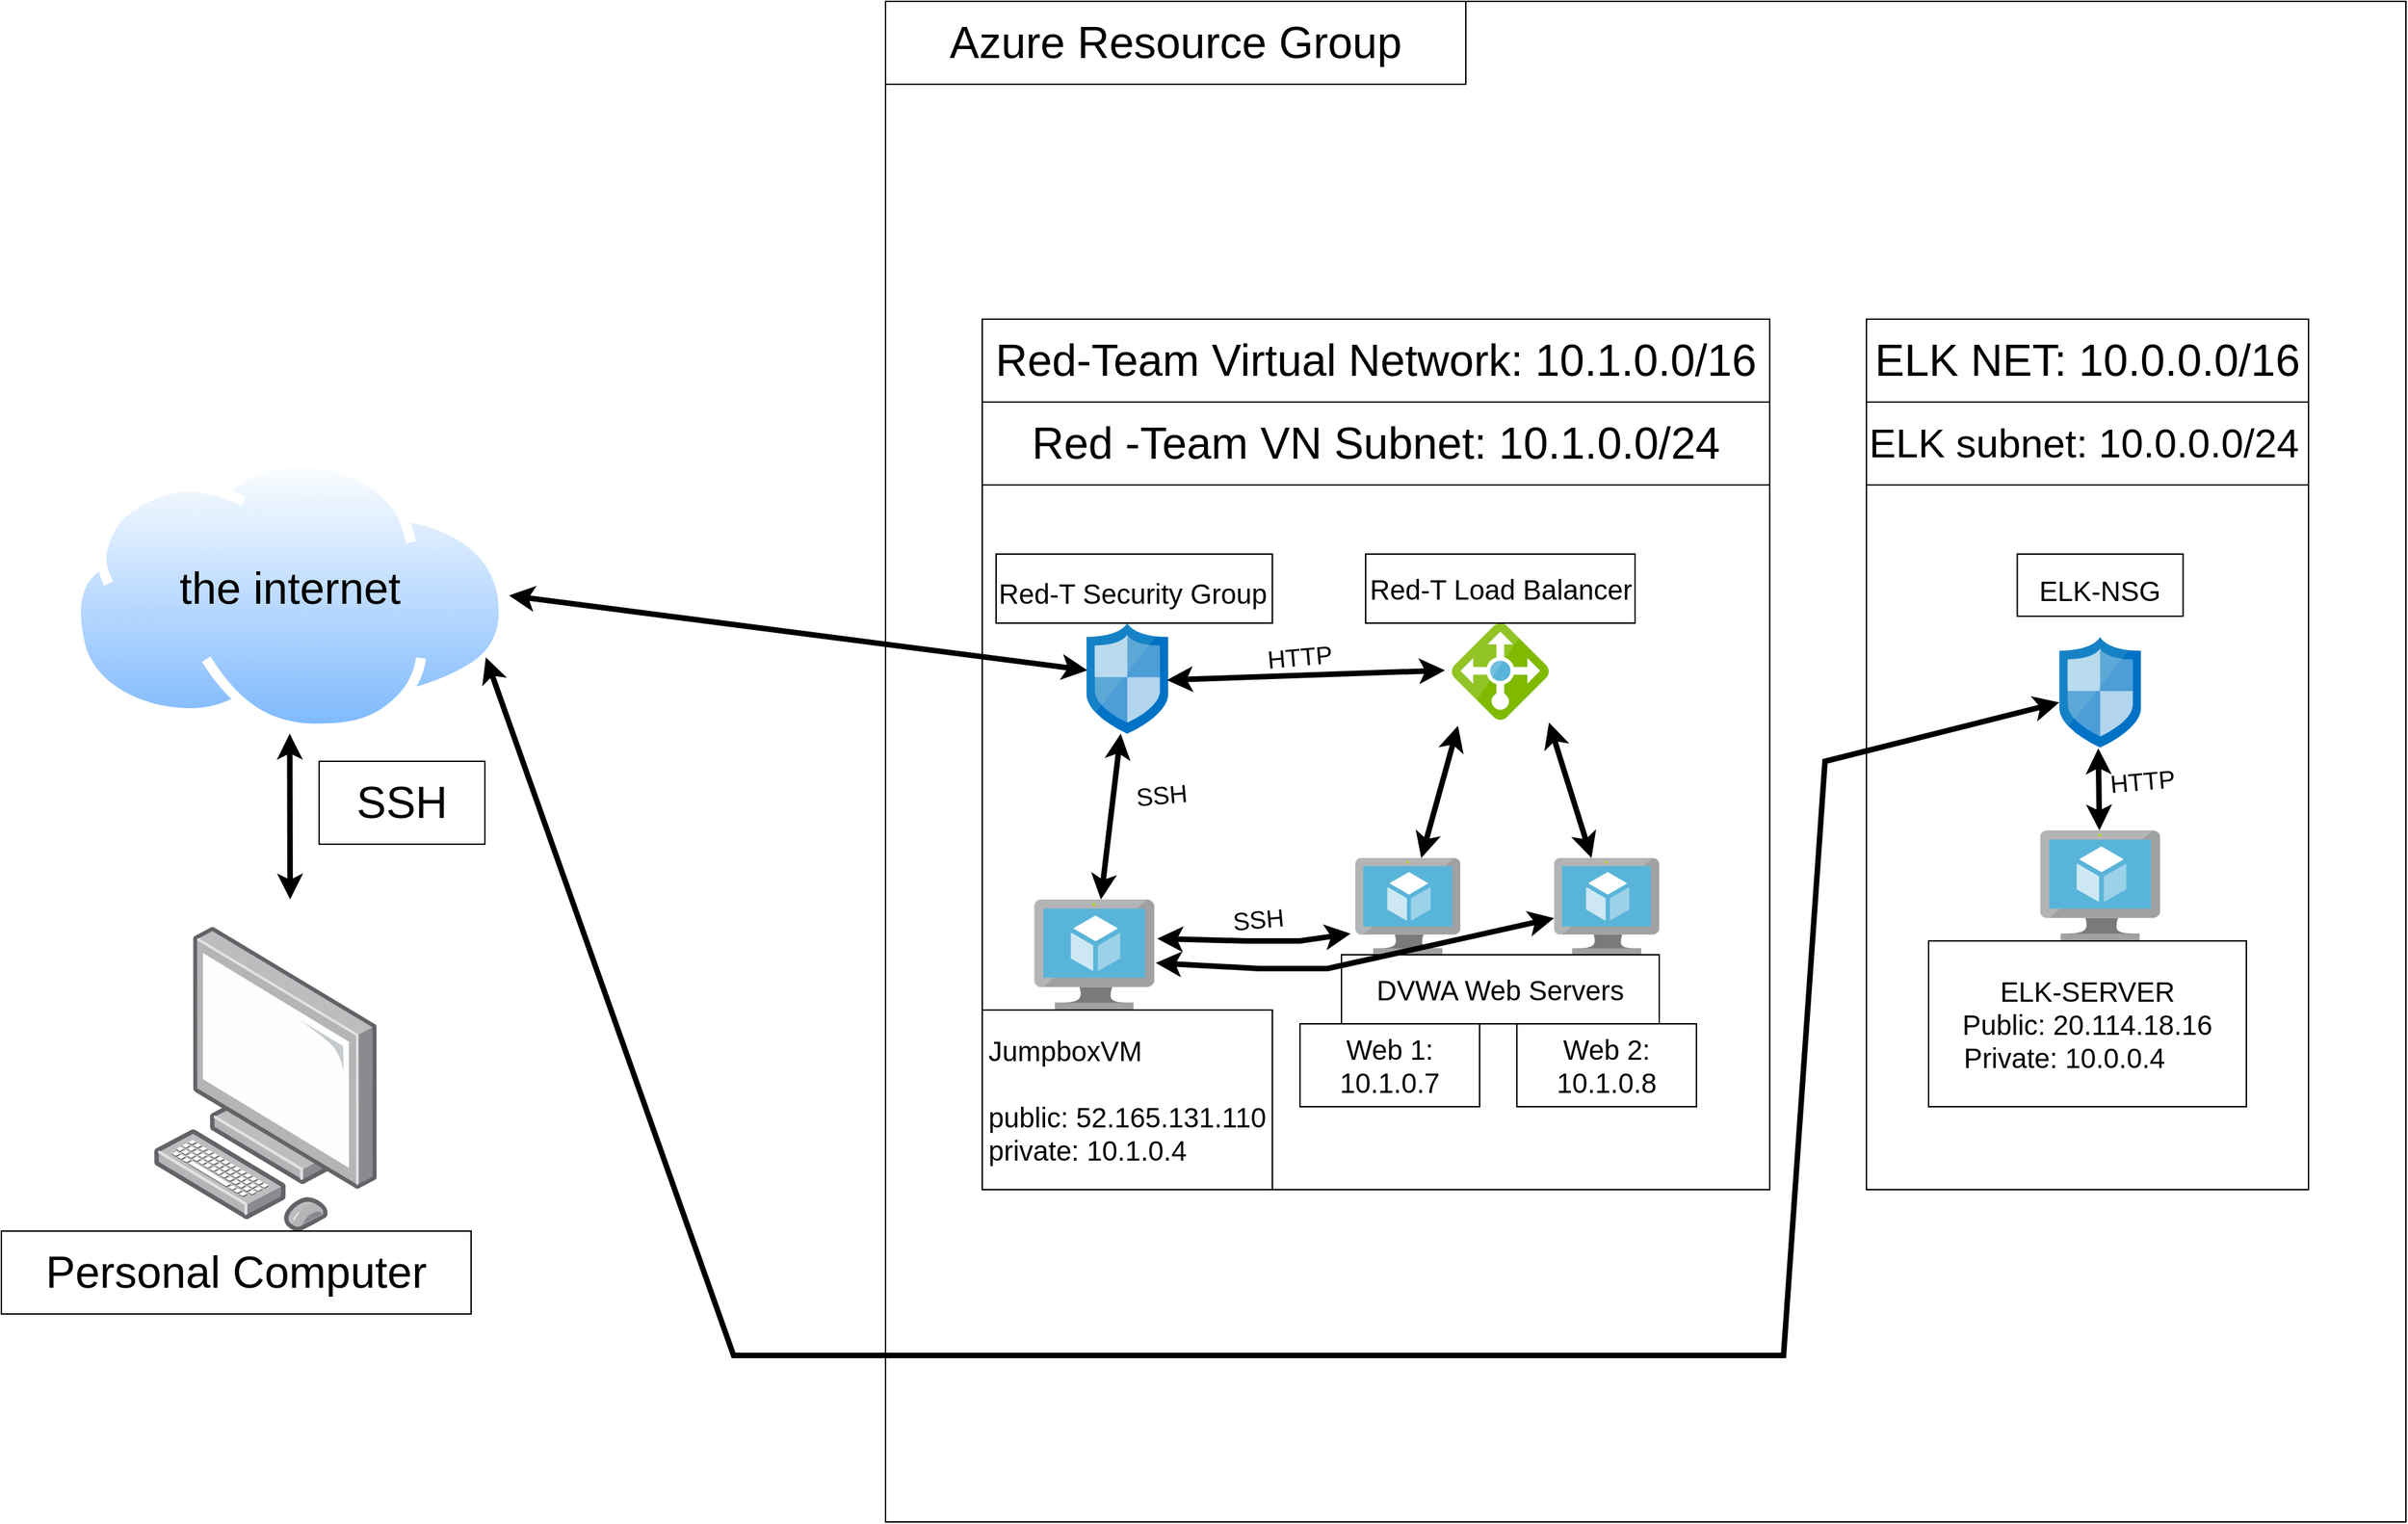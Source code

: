 <mxfile version="17.4.0" type="google"><diagram name="Page-1" id="e3a06f82-3646-2815-327d-82caf3d4e204"><mxGraphModel grid="1" page="1" gridSize="10" guides="1" tooltips="1" connect="1" arrows="1" fold="1" pageScale="1.5" pageWidth="1169" pageHeight="826" background="none" math="0" shadow="0"><root><mxCell id="0" style=";html=1;"/><mxCell id="1" style=";html=1;" parent="0"/><mxCell id="QFLYg7y_xWNw-lxLI_i8-1" value="" style="whiteSpace=wrap;html=1;aspect=fixed;" vertex="1" parent="1"><mxGeometry x="-590" y="-580" width="1100.5" height="1100.5" as="geometry"/></mxCell><mxCell id="QFLYg7y_xWNw-lxLI_i8-2" value="" style="rounded=0;whiteSpace=wrap;html=1;" vertex="1" parent="1"><mxGeometry x="120" y="-230" width="320" height="510" as="geometry"/></mxCell><mxCell id="QFLYg7y_xWNw-lxLI_i8-3" value="" style="whiteSpace=wrap;html=1;aspect=fixed;" vertex="1" parent="1"><mxGeometry x="-520" y="-290" width="570" height="570" as="geometry"/></mxCell><mxCell id="QFLYg7y_xWNw-lxLI_i8-4" value="" style="aspect=fixed;perimeter=ellipsePerimeter;html=1;align=center;shadow=0;dashed=0;spacingTop=3;image;image=img/lib/active_directory/internet_cloud.svg;" vertex="1" parent="1"><mxGeometry x="-1180" y="-250" width="317.46" height="200" as="geometry"/></mxCell><mxCell id="QFLYg7y_xWNw-lxLI_i8-5" value="&lt;font style=&quot;font-size: 32px&quot;&gt;the internet&lt;/font&gt;" style="rounded=0;whiteSpace=wrap;html=1;strokeColor=none;fillColor=none;" vertex="1" parent="1"><mxGeometry x="-1149.41" y="-195" width="256.27" height="80" as="geometry"/></mxCell><mxCell id="QFLYg7y_xWNw-lxLI_i8-6" value="" style="points=[];aspect=fixed;html=1;align=center;shadow=0;dashed=0;image;image=img/lib/allied_telesis/computer_and_terminals/Personal_Computer.svg;fontSize=32;strokeColor=default;fillColor=none;" vertex="1" parent="1"><mxGeometry x="-1120" y="90" width="162.33" height="220" as="geometry"/></mxCell><mxCell id="QFLYg7y_xWNw-lxLI_i8-7" value="Personal Computer" style="rounded=0;whiteSpace=wrap;html=1;fontSize=32;strokeColor=default;fillColor=none;" vertex="1" parent="1"><mxGeometry x="-1230" y="310" width="340" height="60" as="geometry"/></mxCell><mxCell id="QFLYg7y_xWNw-lxLI_i8-9" value="" style="endArrow=classic;startArrow=classic;html=1;rounded=0;fontSize=32;entryX=0.5;entryY=1;entryDx=0;entryDy=0;strokeWidth=4;" edge="1" parent="1" target="QFLYg7y_xWNw-lxLI_i8-4"><mxGeometry width="50" height="50" relative="1" as="geometry"><mxPoint x="-1021" y="70" as="sourcePoint"/><mxPoint x="-50" y="-20" as="targetPoint"/></mxGeometry></mxCell><mxCell id="QFLYg7y_xWNw-lxLI_i8-10" value="SSH" style="rounded=0;whiteSpace=wrap;html=1;fontSize=32;strokeColor=default;fillColor=none;" vertex="1" parent="1"><mxGeometry x="-1000" y="-30" width="120" height="60" as="geometry"/></mxCell><mxCell id="QFLYg7y_xWNw-lxLI_i8-11" value="Azure Resource Group" style="rounded=0;whiteSpace=wrap;html=1;fontSize=32;strokeColor=default;fillColor=default;" vertex="1" parent="1"><mxGeometry x="-590" y="-580" width="420" height="60" as="geometry"/></mxCell><mxCell id="QFLYg7y_xWNw-lxLI_i8-12" value="Red-Team Virtual Network: 10.1.0.0/16" style="rounded=0;whiteSpace=wrap;html=1;fontSize=32;strokeColor=default;fillColor=default;" vertex="1" parent="1"><mxGeometry x="-520" y="-350" width="570" height="60" as="geometry"/></mxCell><mxCell id="QFLYg7y_xWNw-lxLI_i8-13" value="Red -Team VN Subnet: 10.1.0.0/24" style="rounded=0;whiteSpace=wrap;html=1;fontSize=32;strokeColor=default;fillColor=default;" vertex="1" parent="1"><mxGeometry x="-520" y="-290" width="570" height="60" as="geometry"/></mxCell><mxCell id="QFLYg7y_xWNw-lxLI_i8-14" value="" style="sketch=0;aspect=fixed;html=1;points=[];align=center;image;fontSize=12;image=img/lib/mscae/Network_Security_Groups_Classic.svg;strokeColor=default;fillColor=default;" vertex="1" parent="1"><mxGeometry x="-444.6" y="-130" width="59.2" height="80" as="geometry"/></mxCell><mxCell id="QFLYg7y_xWNw-lxLI_i8-15" value="&lt;div align=&quot;left&quot;&gt;&lt;font style=&quot;font-size: 20px&quot;&gt;Red-T Security Group&lt;/font&gt;&lt;/div&gt;" style="rounded=0;whiteSpace=wrap;html=1;fontSize=32;strokeColor=default;fillColor=none;align=left;" vertex="1" parent="1"><mxGeometry x="-510" y="-180" width="200" height="50" as="geometry"/></mxCell><mxCell id="QFLYg7y_xWNw-lxLI_i8-16" value="" style="sketch=0;aspect=fixed;html=1;points=[];align=center;image;fontSize=12;image=img/lib/mscae/Load_Balancer_feature.svg;strokeColor=default;fillColor=none;" vertex="1" parent="1"><mxGeometry x="-180" y="-130" width="70" height="70" as="geometry"/></mxCell><mxCell id="QFLYg7y_xWNw-lxLI_i8-17" value="Red-T Load Balancer" style="rounded=0;whiteSpace=wrap;html=1;fontSize=20;strokeColor=default;fillColor=none;" vertex="1" parent="1"><mxGeometry x="-242.5" y="-180" width="195" height="50" as="geometry"/></mxCell><mxCell id="QFLYg7y_xWNw-lxLI_i8-18" value="" style="sketch=0;aspect=fixed;html=1;points=[];align=center;image;fontSize=12;image=img/lib/mscae/Virtual_Machine.svg;strokeColor=default;fillColor=none;" vertex="1" parent="1"><mxGeometry x="-482.38" y="70" width="86.96" height="80" as="geometry"/></mxCell><mxCell id="QFLYg7y_xWNw-lxLI_i8-19" value="&lt;div align=&quot;left&quot;&gt;JumpboxVM&lt;/div&gt;&lt;div align=&quot;left&quot;&gt;&lt;br&gt;&lt;/div&gt;&lt;div align=&quot;left&quot;&gt;public: 52.165.131.110&lt;/div&gt;&lt;div align=&quot;left&quot;&gt;private: 10.1.0.4&lt;/div&gt;" style="rounded=0;whiteSpace=wrap;html=1;fontSize=20;strokeColor=default;fillColor=none;" vertex="1" parent="1"><mxGeometry x="-520" y="150" width="210" height="130" as="geometry"/></mxCell><mxCell id="QFLYg7y_xWNw-lxLI_i8-20" value="" style="sketch=0;aspect=fixed;html=1;points=[];align=center;image;fontSize=12;image=img/lib/mscae/Virtual_Machine.svg;strokeColor=default;fillColor=none;" vertex="1" parent="1"><mxGeometry x="-106.09" y="40" width="76.09" height="70" as="geometry"/></mxCell><mxCell id="QFLYg7y_xWNw-lxLI_i8-21" value="" style="sketch=0;aspect=fixed;html=1;points=[];align=center;image;fontSize=12;image=img/lib/mscae/Virtual_Machine.svg;strokeColor=default;fillColor=none;" vertex="1" parent="1"><mxGeometry x="-250" y="40" width="76.09" height="70" as="geometry"/></mxCell><mxCell id="QFLYg7y_xWNw-lxLI_i8-22" value="&lt;div align=&quot;left&quot;&gt;&lt;br&gt;&lt;/div&gt;&lt;div align=&quot;left&quot;&gt;&lt;br&gt;&lt;/div&gt;&lt;div align=&quot;left&quot;&gt;DVWA Web Servers&lt;/div&gt;&lt;div align=&quot;left&quot;&gt;&lt;br&gt;&lt;/div&gt;&lt;div align=&quot;left&quot;&gt;&lt;br&gt;&lt;/div&gt;" style="rounded=0;whiteSpace=wrap;html=1;fontSize=20;strokeColor=default;fillColor=none;" vertex="1" parent="1"><mxGeometry x="-260" y="110" width="230" height="50" as="geometry"/></mxCell><mxCell id="QFLYg7y_xWNw-lxLI_i8-23" value="Web 1: &lt;br/&gt;            &lt;div class=&quot;ext-overview-property-value&quot;&gt;10.1.0.7&lt;/div&gt;&lt;div class=&quot;ext-overview-property-key&quot;&gt;&lt;/div&gt;" style="rounded=0;whiteSpace=wrap;html=1;fontSize=20;strokeColor=default;fillColor=none;" vertex="1" parent="1"><mxGeometry x="-290" y="160" width="130" height="60" as="geometry"/></mxCell><mxCell id="QFLYg7y_xWNw-lxLI_i8-24" value="Web 2: &lt;br&gt;            &lt;div class=&quot;ext-overview-property-value&quot;&gt;10.1.0.8&lt;/div&gt;&lt;div class=&quot;ext-overview-property-key&quot;&gt;&lt;/div&gt;" style="rounded=0;whiteSpace=wrap;html=1;fontSize=20;strokeColor=default;fillColor=none;" vertex="1" parent="1"><mxGeometry x="-133.05" y="160" width="130" height="60" as="geometry"/></mxCell><mxCell id="QFLYg7y_xWNw-lxLI_i8-25" value="" style="sketch=0;aspect=fixed;html=1;points=[];align=center;image;fontSize=12;image=img/lib/mscae/Network_Security_Groups_Classic.svg;strokeColor=default;fillColor=default;" vertex="1" parent="1"><mxGeometry x="259.6" y="-120" width="59.2" height="80" as="geometry"/></mxCell><mxCell id="QFLYg7y_xWNw-lxLI_i8-26" value="&lt;div align=&quot;center&quot;&gt;&lt;font style=&quot;font-size: 20px&quot;&gt;ELK-NSG&lt;/font&gt;&lt;/div&gt;" style="rounded=0;whiteSpace=wrap;html=1;fontSize=32;strokeColor=default;fillColor=none;align=center;" vertex="1" parent="1"><mxGeometry x="229.2" y="-180" width="120" height="45" as="geometry"/></mxCell><mxCell id="QFLYg7y_xWNw-lxLI_i8-27" value="" style="sketch=0;aspect=fixed;html=1;points=[];align=center;image;fontSize=12;image=img/lib/mscae/Virtual_Machine.svg;strokeColor=default;fillColor=none;" vertex="1" parent="1"><mxGeometry x="245.72" y="20" width="86.96" height="80" as="geometry"/></mxCell><mxCell id="QFLYg7y_xWNw-lxLI_i8-28" value="&lt;div&gt;ELK-SERVER&lt;/div&gt;&lt;div&gt;Public: 20.114.18.16&lt;/div&gt;&lt;div&gt;Private: 10.0.0.4&amp;nbsp;&amp;nbsp;&amp;nbsp;&amp;nbsp;&amp;nbsp;&amp;nbsp; &lt;br&gt;&lt;/div&gt;" style="rounded=0;whiteSpace=wrap;html=1;fontSize=20;strokeColor=default;fillColor=none;" vertex="1" parent="1"><mxGeometry x="165" y="100" width="230" height="120" as="geometry"/></mxCell><mxCell id="QFLYg7y_xWNw-lxLI_i8-31" value="ELK NET: 10.0.0.0/16" style="rounded=0;whiteSpace=wrap;html=1;fontSize=32;strokeColor=default;fillColor=default;" vertex="1" parent="1"><mxGeometry x="120.0" y="-350" width="320" height="60" as="geometry"/></mxCell><mxCell id="QFLYg7y_xWNw-lxLI_i8-32" value="&lt;font style=&quot;font-size: 29px;&quot;&gt;ELK subnet: &lt;/font&gt;&lt;font style=&quot;font-size: 29px;&quot;&gt;10.0.0.0/24&lt;/font&gt;" style="rounded=0;whiteSpace=wrap;html=1;fontSize=29;strokeColor=default;fillColor=default;align=left;" vertex="1" parent="1"><mxGeometry x="120" y="-290" width="320" height="60" as="geometry"/></mxCell><mxCell id="QFLYg7y_xWNw-lxLI_i8-33" value="" style="endArrow=classic;startArrow=classic;html=1;rounded=0;fontSize=14;entryX=1;entryY=0.5;entryDx=0;entryDy=0;strokeWidth=4;exitX=0.012;exitY=0.427;exitDx=0;exitDy=0;exitPerimeter=0;" edge="1" parent="1" source="QFLYg7y_xWNw-lxLI_i8-14" target="QFLYg7y_xWNw-lxLI_i8-4"><mxGeometry width="50" height="50" relative="1" as="geometry"><mxPoint x="-769.73" y="-50" as="sourcePoint"/><mxPoint x="-770" y="-170" as="targetPoint"/></mxGeometry></mxCell><mxCell id="QFLYg7y_xWNw-lxLI_i8-36" value="" style="endArrow=classic;startArrow=classic;html=1;rounded=0;fontSize=14;entryX=1;entryY=0.75;entryDx=0;entryDy=0;strokeWidth=4;" edge="1" parent="1" source="QFLYg7y_xWNw-lxLI_i8-25" target="QFLYg7y_xWNw-lxLI_i8-4"><mxGeometry width="50" height="50" relative="1" as="geometry"><mxPoint x="-471.35" y="-25.84" as="sourcePoint"/><mxPoint x="-890.0" y="-80" as="targetPoint"/><Array as="points"><mxPoint x="90" y="-30"/><mxPoint x="60" y="400"/><mxPoint x="-700" y="400"/></Array></mxGeometry></mxCell><mxCell id="QFLYg7y_xWNw-lxLI_i8-37" value="" style="endArrow=classic;startArrow=classic;html=1;rounded=0;fontSize=14;strokeWidth=4;exitX=0.062;exitY=1.06;exitDx=0;exitDy=0;exitPerimeter=0;" edge="1" parent="1" source="QFLYg7y_xWNw-lxLI_i8-16" target="QFLYg7y_xWNw-lxLI_i8-21"><mxGeometry width="50" height="50" relative="1" as="geometry"><mxPoint x="-31.35" y="4.16" as="sourcePoint"/><mxPoint x="-450.0" y="-50" as="targetPoint"/></mxGeometry></mxCell><mxCell id="QFLYg7y_xWNw-lxLI_i8-38" value="" style="endArrow=classic;startArrow=classic;html=1;rounded=0;fontSize=14;entryX=1.003;entryY=1.026;entryDx=0;entryDy=0;strokeWidth=4;entryPerimeter=0;" edge="1" parent="1" source="QFLYg7y_xWNw-lxLI_i8-20" target="QFLYg7y_xWNw-lxLI_i8-16"><mxGeometry width="50" height="50" relative="1" as="geometry"><mxPoint x="18.65" y="-15.84" as="sourcePoint"/><mxPoint x="-400.0" y="-70" as="targetPoint"/></mxGeometry></mxCell><mxCell id="QFLYg7y_xWNw-lxLI_i8-39" value="" style="endArrow=classic;startArrow=classic;html=1;rounded=0;fontSize=14;strokeWidth=4;" edge="1" parent="1" source="QFLYg7y_xWNw-lxLI_i8-14" target="QFLYg7y_xWNw-lxLI_i8-18"><mxGeometry width="50" height="50" relative="1" as="geometry"><mxPoint x="-418.02" y="-40.0" as="sourcePoint"/><mxPoint x="-444.603" y="55.8" as="targetPoint"/></mxGeometry></mxCell><mxCell id="QFLYg7y_xWNw-lxLI_i8-40" value="" style="endArrow=classic;startArrow=classic;html=1;rounded=0;fontSize=14;strokeWidth=4;exitX=-0.044;exitY=0.782;exitDx=0;exitDy=0;exitPerimeter=0;entryX=1.024;entryY=0.354;entryDx=0;entryDy=0;entryPerimeter=0;" edge="1" parent="1" source="QFLYg7y_xWNw-lxLI_i8-21" target="QFLYg7y_xWNw-lxLI_i8-18"><mxGeometry width="50" height="50" relative="1" as="geometry"><mxPoint x="-353.42" y="4.2" as="sourcePoint"/><mxPoint x="-380.003" y="100" as="targetPoint"/><Array as="points"><mxPoint x="-290" y="100"/><mxPoint x="-330" y="100"/></Array></mxGeometry></mxCell><mxCell id="QFLYg7y_xWNw-lxLI_i8-41" value="" style="endArrow=classic;startArrow=classic;html=1;rounded=0;fontSize=14;strokeWidth=4;entryX=1.011;entryY=0.574;entryDx=0;entryDy=0;entryPerimeter=0;" edge="1" parent="1" source="QFLYg7y_xWNw-lxLI_i8-20" target="QFLYg7y_xWNw-lxLI_i8-18"><mxGeometry width="50" height="50" relative="1" as="geometry"><mxPoint x="-243.348" y="104.74" as="sourcePoint"/><mxPoint x="-383.333" y="108.32" as="targetPoint"/><Array as="points"><mxPoint x="-270" y="120"/><mxPoint x="-320" y="120"/></Array></mxGeometry></mxCell><mxCell id="QFLYg7y_xWNw-lxLI_i8-42" value="" style="endArrow=classic;startArrow=classic;html=1;rounded=0;fontSize=14;entryX=0.477;entryY=1.008;entryDx=0;entryDy=0;strokeWidth=4;entryPerimeter=0;" edge="1" parent="1" source="QFLYg7y_xWNw-lxLI_i8-27" target="QFLYg7y_xWNw-lxLI_i8-25"><mxGeometry width="50" height="50" relative="1" as="geometry"><mxPoint x="318.804" y="58.18" as="sourcePoint"/><mxPoint x="288.03" y="-40.0" as="targetPoint"/></mxGeometry></mxCell><mxCell id="QFLYg7y_xWNw-lxLI_i8-43" value="" style="endArrow=classic;startArrow=classic;html=1;rounded=0;fontSize=14;strokeWidth=4;entryX=0.985;entryY=0.515;entryDx=0;entryDy=0;entryPerimeter=0;exitX=-0.073;exitY=0.488;exitDx=0;exitDy=0;exitPerimeter=0;" edge="1" parent="1" source="QFLYg7y_xWNw-lxLI_i8-16" target="QFLYg7y_xWNw-lxLI_i8-14"><mxGeometry width="50" height="50" relative="1" as="geometry"><mxPoint x="-295.66" y="-110" as="sourcePoint"/><mxPoint x="-310.0" y="10" as="targetPoint"/></mxGeometry></mxCell><mxCell id="QFLYg7y_xWNw-lxLI_i8-44" value="HTTP" style="rounded=0;whiteSpace=wrap;html=1;fontSize=18;strokeColor=none;fillColor=none;rotation=-5;" vertex="1" parent="1"><mxGeometry x="-330" y="-120" width="80" height="30" as="geometry"/></mxCell><mxCell id="QFLYg7y_xWNw-lxLI_i8-45" value="SSH" style="rounded=0;whiteSpace=wrap;html=1;fontSize=18;strokeColor=none;fillColor=none;rotation=-5;" vertex="1" parent="1"><mxGeometry x="-430" y="-20" width="80" height="30" as="geometry"/></mxCell><mxCell id="QFLYg7y_xWNw-lxLI_i8-46" value="SSH" style="rounded=0;whiteSpace=wrap;html=1;fontSize=18;strokeColor=none;fillColor=none;rotation=-5;" vertex="1" parent="1"><mxGeometry x="-360" y="70" width="80" height="30" as="geometry"/></mxCell><mxCell id="QFLYg7y_xWNw-lxLI_i8-47" value="HTTP" style="rounded=0;whiteSpace=wrap;html=1;fontSize=18;strokeColor=none;fillColor=none;rotation=-5;" vertex="1" parent="1"><mxGeometry x="280" y="-30" width="80" height="30" as="geometry"/></mxCell></root></mxGraphModel></diagram></mxfile>